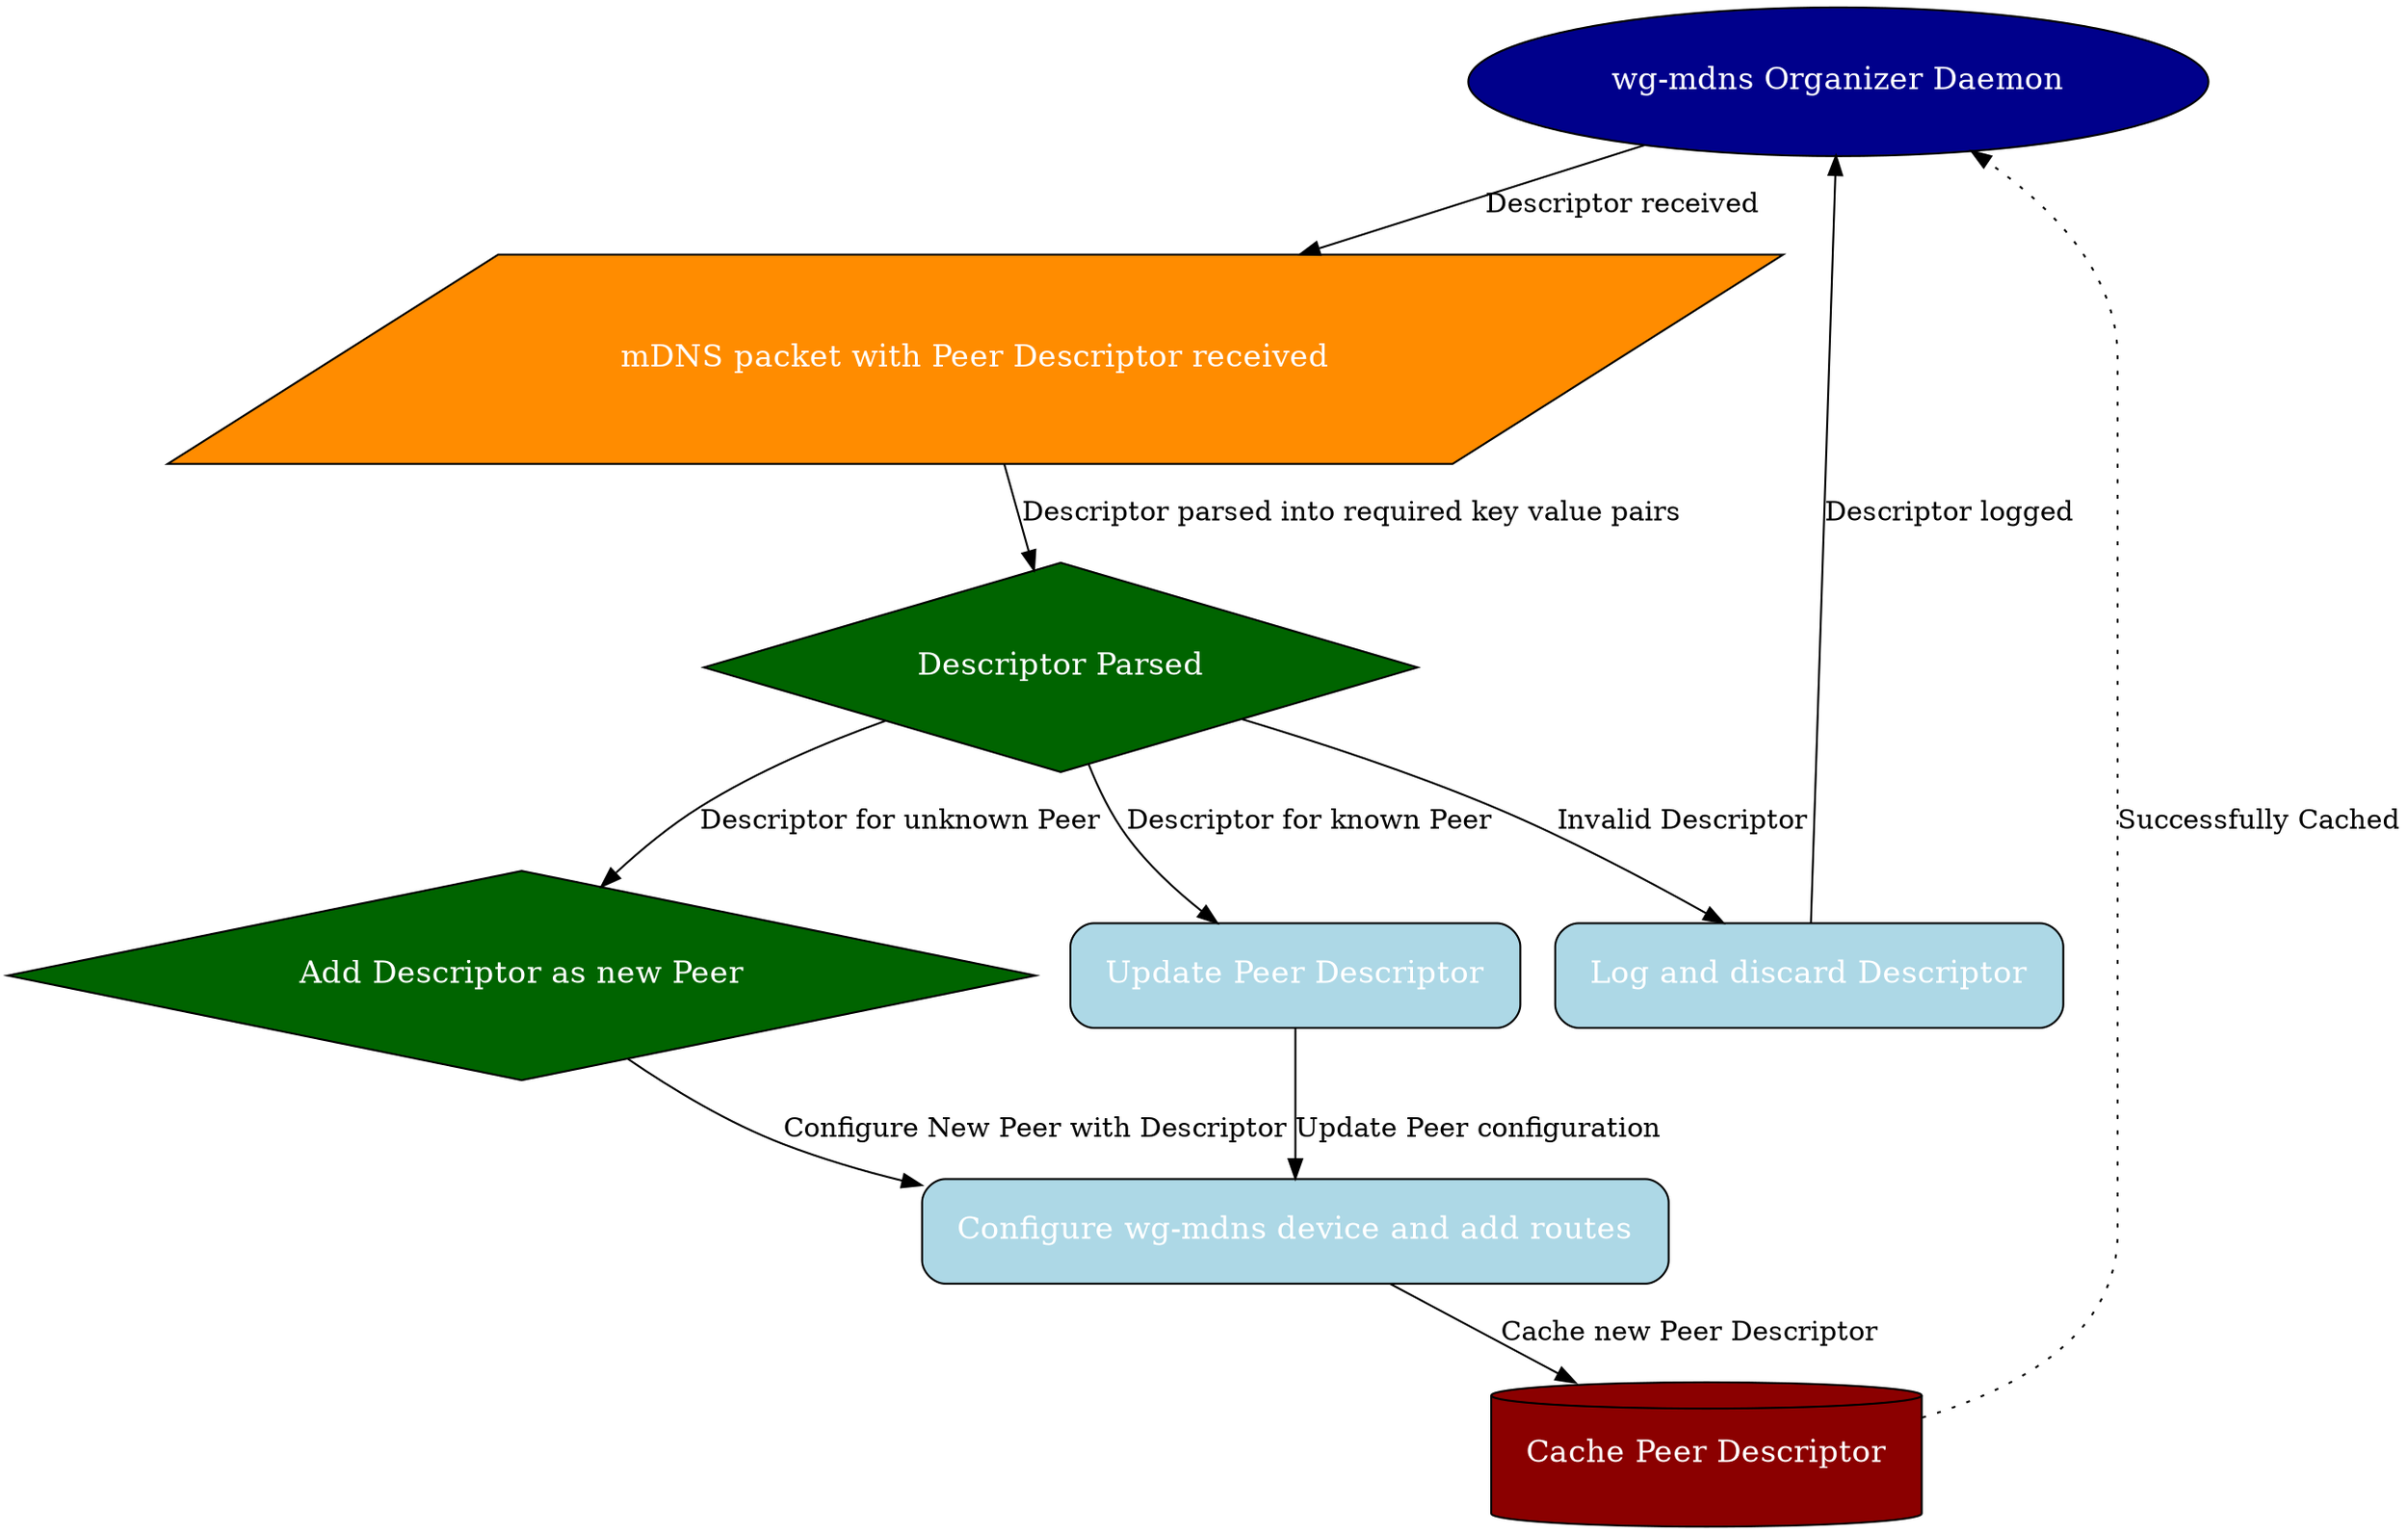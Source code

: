 digraph {
  // Defaults for all nodes
  node [margin=.25 fontcolor=white fontsize=16 width=0.75 shape=circle style=filled];

  // Cylinder is for storage
  // Diamonds are for decisions
  // Parallelograms are for I/O
  // Box is for computation

  // Node definitions for labels and styles 
  ListenForDescriptor [label="wg-mdns Organizer Daemon"];
  ListenForDescriptor [shape=oval, fillcolor=darkblue, style=filled];

  AddNewPeer [label="Add Descriptor as new Peer"];
  AddNewPeer [shape=diamond, fillcolor=darkgreen, style=filled];

  UpdatePeer [label="Update Peer Descriptor"];
  UpdatePeer [shape=rect, fillcolor=lightblue, style="filled,rounded"];

  ConfigurePeer [label="Configure wg-mdns device and add routes"];
  ConfigurePeer [shape=rect, fillcolor=lightblue, style="filled,rounded"];

  DiscardDescriptor [label="Log and discard Descriptor"];
  DiscardDescriptor [shape=rect, fillcolor=lightblue, style="filled,rounded"];

  CachePeer [label="Cache Peer Descriptor"];
  CachePeer [shape=cylinder, fillcolor=darkred, style=filled];

  DescriptorRecieved [label="mDNS packet with Peer Descriptor received"];
  DescriptorRecieved [shape=parallelogram, fillcolor=darkorange, style=filled];

  DescriptorParsed [label="Descriptor Parsed"];
  DescriptorParsed [shape=diamond, fillcolor=darkgreen, style=filled];
  
  // Relationships between the different nodes
  ListenForDescriptor -> DescriptorRecieved [label="Descriptor received"];
  DescriptorRecieved -> DescriptorParsed [label="Descriptor parsed into required key value pairs"];

  ConfigurePeer -> CachePeer [label="Cache new Peer Descriptor"];

  DescriptorParsed -> AddNewPeer [label="Descriptor for unknown Peer"];
  AddNewPeer -> ConfigurePeer [label="Configure New Peer with Descriptor"];

  DescriptorParsed -> UpdatePeer [label="Descriptor for known Peer"];
  UpdatePeer -> ConfigurePeer [label="Update Peer configuration"];

  DescriptorParsed -> DiscardDescriptor [label="Invalid Descriptor"];
  DiscardDescriptor -> ListenForDescriptor [label="Descriptor logged"];

  CachePeer -> ListenForDescriptor [style=dotted, label="Successfully Cached"];
}
